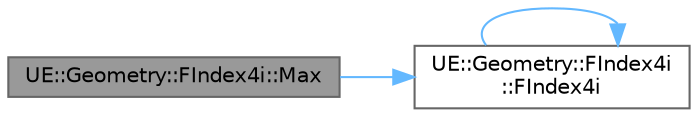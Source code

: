 digraph "UE::Geometry::FIndex4i::Max"
{
 // INTERACTIVE_SVG=YES
 // LATEX_PDF_SIZE
  bgcolor="transparent";
  edge [fontname=Helvetica,fontsize=10,labelfontname=Helvetica,labelfontsize=10];
  node [fontname=Helvetica,fontsize=10,shape=box,height=0.2,width=0.4];
  rankdir="LR";
  Node1 [id="Node000001",label="UE::Geometry::FIndex4i::Max",height=0.2,width=0.4,color="gray40", fillcolor="grey60", style="filled", fontcolor="black",tooltip=" "];
  Node1 -> Node2 [id="edge1_Node000001_Node000002",color="steelblue1",style="solid",tooltip=" "];
  Node2 [id="Node000002",label="UE::Geometry::FIndex4i\l::FIndex4i",height=0.2,width=0.4,color="grey40", fillcolor="white", style="filled",URL="$d7/d42/structUE_1_1Geometry_1_1FIndex4i.html#afc3a71ac1b340b37140611cf1aadb0c3",tooltip=" "];
  Node2 -> Node2 [id="edge2_Node000002_Node000002",color="steelblue1",style="solid",tooltip=" "];
}
